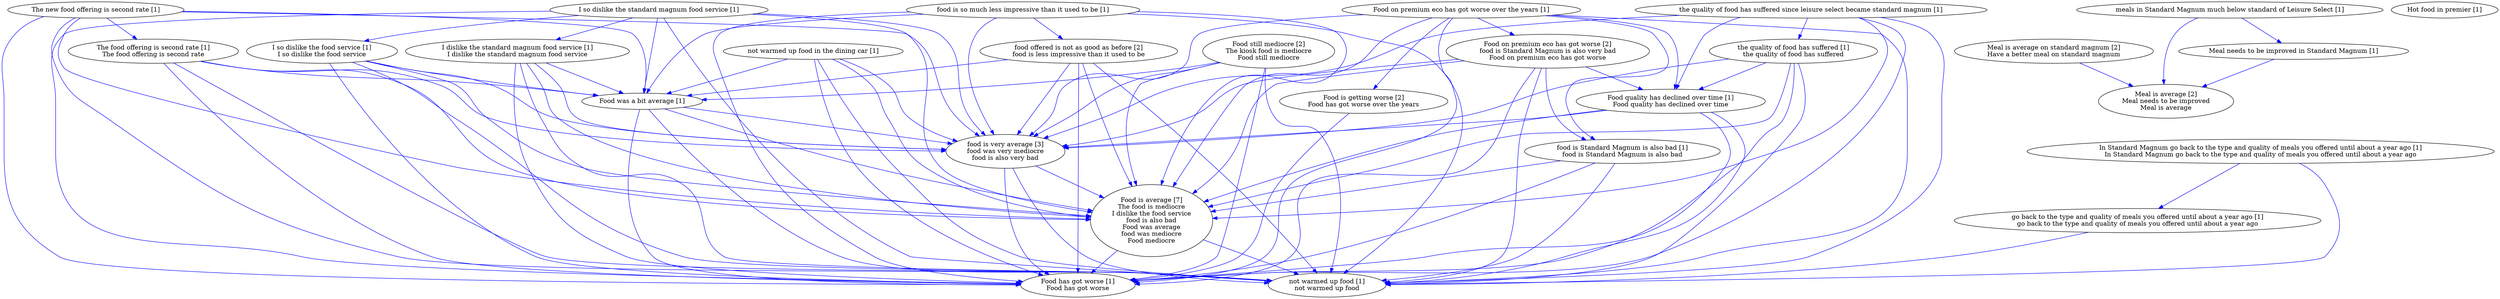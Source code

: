 digraph collapsedGraph {
"food is very average [3]\nfood was very mediocre\nfood is also very bad""Food still mediocre [2]\nThe kiosk food is mediocre\nFood still mediocre""Meal is average on standard magnum [2]\nHave a better meal on standard magnum""food offered is not as good as before [2]\nfood is less impressive than it used to be""Food is getting worse [2]\nFood has got worse over the years""Food is average [7]\nThe food is mediocre\nI dislike the food service\nfood is also bad\nFood was average\nfood was mediocre\nFood mediocre""Food on premium eco has got worse [2]\nfood is Standard Magnum is also very bad\nFood on premium eco has got worse""Meal is average [2]\nMeal needs to be improved\nMeal is average""Food quality has declined over time [1]\nFood quality has declined over time""Food on premium eco has got worse over the years [1]""Food has got worse [1]\nFood has got worse""Food was a bit average [1]""Hot food in premier [1]""I so dislike the standard magnum food service [1]""I dislike the standard magnum food service [1]\nI dislike the standard magnum food service""I so dislike the food service [1]\nI so dislike the food service""In Standard Magnum go back to the type and quality of meals you offered until about a year ago [1]\nIn Standard Magnum go back to the type and quality of meals you offered until about a year ago""go back to the type and quality of meals you offered until about a year ago [1]\ngo back to the type and quality of meals you offered until about a year ago""Meal needs to be improved in Standard Magnum [1]""The new food offering is second rate [1]""The food offering is second rate [1]\nThe food offering is second rate""food is Standard Magnum is also bad [1]\nfood is Standard Magnum is also bad""food is so much less impressive than it used to be [1]""meals in Standard Magnum much below standard of Leisure Select [1]""not warmed up food in the dining car [1]""not warmed up food [1]\nnot warmed up food""the quality of food has suffered since leisure select became standard magnum [1]""the quality of food has suffered [1]\nthe quality of food has suffered""Food on premium eco has got worse [2]\nfood is Standard Magnum is also very bad\nFood on premium eco has got worse" -> "Food is average [7]\nThe food is mediocre\nI dislike the food service\nfood is also bad\nFood was average\nfood was mediocre\nFood mediocre" [color=blue]
"food is Standard Magnum is also bad [1]\nfood is Standard Magnum is also bad" -> "not warmed up food [1]\nnot warmed up food" [color=blue]
"I so dislike the standard magnum food service [1]" -> "not warmed up food [1]\nnot warmed up food" [color=blue]
"Food quality has declined over time [1]\nFood quality has declined over time" -> "food is very average [3]\nfood was very mediocre\nfood is also very bad" [color=blue]
"Food on premium eco has got worse [2]\nfood is Standard Magnum is also very bad\nFood on premium eco has got worse" -> "Food has got worse [1]\nFood has got worse" [color=blue]
"food is very average [3]\nfood was very mediocre\nfood is also very bad" -> "not warmed up food [1]\nnot warmed up food" [color=blue]
"Food on premium eco has got worse [2]\nfood is Standard Magnum is also very bad\nFood on premium eco has got worse" -> "not warmed up food [1]\nnot warmed up food" [color=blue]
"the quality of food has suffered since leisure select became standard magnum [1]" -> "Food is average [7]\nThe food is mediocre\nI dislike the food service\nfood is also bad\nFood was average\nfood was mediocre\nFood mediocre" [color=blue]
"food is very average [3]\nfood was very mediocre\nfood is also very bad" -> "Food is average [7]\nThe food is mediocre\nI dislike the food service\nfood is also bad\nFood was average\nfood was mediocre\nFood mediocre" [color=blue]
"The food offering is second rate [1]\nThe food offering is second rate" -> "Food is average [7]\nThe food is mediocre\nI dislike the food service\nfood is also bad\nFood was average\nfood was mediocre\nFood mediocre" [color=blue]
"Food still mediocre [2]\nThe kiosk food is mediocre\nFood still mediocre" -> "not warmed up food [1]\nnot warmed up food" [color=blue]
"Food is average [7]\nThe food is mediocre\nI dislike the food service\nfood is also bad\nFood was average\nfood was mediocre\nFood mediocre" -> "not warmed up food [1]\nnot warmed up food" [color=blue]
"I so dislike the standard magnum food service [1]" -> "Food was a bit average [1]" [color=blue]
"Food still mediocre [2]\nThe kiosk food is mediocre\nFood still mediocre" -> "food is very average [3]\nfood was very mediocre\nfood is also very bad" [color=blue]
"I so dislike the standard magnum food service [1]" -> "food is very average [3]\nfood was very mediocre\nfood is also very bad" [color=blue]
"food is so much less impressive than it used to be [1]" -> "Food was a bit average [1]" [color=blue]
"food is so much less impressive than it used to be [1]" -> "not warmed up food [1]\nnot warmed up food" [color=blue]
"food is so much less impressive than it used to be [1]" -> "food is very average [3]\nfood was very mediocre\nfood is also very bad" [color=blue]
"food is so much less impressive than it used to be [1]" -> "food offered is not as good as before [2]\nfood is less impressive than it used to be" [color=blue]
"the quality of food has suffered since leisure select became standard magnum [1]" -> "Food quality has declined over time [1]\nFood quality has declined over time" [color=blue]
"not warmed up food in the dining car [1]" -> "food is very average [3]\nfood was very mediocre\nfood is also very bad" [color=blue]
"not warmed up food in the dining car [1]" -> "Food was a bit average [1]" [color=blue]
"Meal needs to be improved in Standard Magnum [1]" -> "Meal is average [2]\nMeal needs to be improved\nMeal is average" [color=blue]
"the quality of food has suffered [1]\nthe quality of food has suffered" -> "not warmed up food [1]\nnot warmed up food" [color=blue]
"the quality of food has suffered [1]\nthe quality of food has suffered" -> "food is very average [3]\nfood was very mediocre\nfood is also very bad" [color=blue]
"Food was a bit average [1]" -> "not warmed up food [1]\nnot warmed up food" [color=blue]
"Food on premium eco has got worse over the years [1]" -> "Food is average [7]\nThe food is mediocre\nI dislike the food service\nfood is also bad\nFood was average\nfood was mediocre\nFood mediocre" [color=blue]
"The new food offering is second rate [1]" -> "Food is average [7]\nThe food is mediocre\nI dislike the food service\nfood is also bad\nFood was average\nfood was mediocre\nFood mediocre" [color=blue]
"Food was a bit average [1]" -> "food is very average [3]\nfood was very mediocre\nfood is also very bad" [color=blue]
"I so dislike the standard magnum food service [1]" -> "Food is average [7]\nThe food is mediocre\nI dislike the food service\nfood is also bad\nFood was average\nfood was mediocre\nFood mediocre" [color=blue]
"The food offering is second rate [1]\nThe food offering is second rate" -> "food is very average [3]\nfood was very mediocre\nfood is also very bad" [color=blue]
"The food offering is second rate [1]\nThe food offering is second rate" -> "Food was a bit average [1]" [color=blue]
"The food offering is second rate [1]\nThe food offering is second rate" -> "not warmed up food [1]\nnot warmed up food" [color=blue]
"Food still mediocre [2]\nThe kiosk food is mediocre\nFood still mediocre" -> "Food was a bit average [1]" [color=blue]
"I so dislike the food service [1]\nI so dislike the food service" -> "Food was a bit average [1]" [color=blue]
"I so dislike the food service [1]\nI so dislike the food service" -> "not warmed up food [1]\nnot warmed up food" [color=blue]
"I so dislike the food service [1]\nI so dislike the food service" -> "food is very average [3]\nfood was very mediocre\nfood is also very bad" [color=blue]
"meals in Standard Magnum much below standard of Leisure Select [1]" -> "Meal needs to be improved in Standard Magnum [1]" [color=blue]
"Food quality has declined over time [1]\nFood quality has declined over time" -> "not warmed up food [1]\nnot warmed up food" [color=blue]
"food is Standard Magnum is also bad [1]\nfood is Standard Magnum is also bad" -> "Food is average [7]\nThe food is mediocre\nI dislike the food service\nfood is also bad\nFood was average\nfood was mediocre\nFood mediocre" [color=blue]
"food is Standard Magnum is also bad [1]\nfood is Standard Magnum is also bad" -> "Food has got worse [1]\nFood has got worse" [color=blue]
"go back to the type and quality of meals you offered until about a year ago [1]\ngo back to the type and quality of meals you offered until about a year ago" -> "not warmed up food [1]\nnot warmed up food" [color=blue]
"I dislike the standard magnum food service [1]\nI dislike the standard magnum food service" -> "not warmed up food [1]\nnot warmed up food" [color=blue]
"I dislike the standard magnum food service [1]\nI dislike the standard magnum food service" -> "Food was a bit average [1]" [color=blue]
"The new food offering is second rate [1]" -> "Food was a bit average [1]" [color=blue]
"The new food offering is second rate [1]" -> "food is very average [3]\nfood was very mediocre\nfood is also very bad" [color=blue]
"Food on premium eco has got worse [2]\nfood is Standard Magnum is also very bad\nFood on premium eco has got worse" -> "food is very average [3]\nfood was very mediocre\nfood is also very bad" [color=blue]
"The new food offering is second rate [1]" -> "not warmed up food [1]\nnot warmed up food" [color=blue]
"food is so much less impressive than it used to be [1]" -> "Food is average [7]\nThe food is mediocre\nI dislike the food service\nfood is also bad\nFood was average\nfood was mediocre\nFood mediocre" [color=blue]
"I dislike the standard magnum food service [1]\nI dislike the standard magnum food service" -> "Food is average [7]\nThe food is mediocre\nI dislike the food service\nfood is also bad\nFood was average\nfood was mediocre\nFood mediocre" [color=blue]
"meals in Standard Magnum much below standard of Leisure Select [1]" -> "Meal is average [2]\nMeal needs to be improved\nMeal is average" [color=blue]
"the quality of food has suffered [1]\nthe quality of food has suffered" -> "Food is average [7]\nThe food is mediocre\nI dislike the food service\nfood is also bad\nFood was average\nfood was mediocre\nFood mediocre" [color=blue]
"Food quality has declined over time [1]\nFood quality has declined over time" -> "Food is average [7]\nThe food is mediocre\nI dislike the food service\nfood is also bad\nFood was average\nfood was mediocre\nFood mediocre" [color=blue]
"Food was a bit average [1]" -> "Food is average [7]\nThe food is mediocre\nI dislike the food service\nfood is also bad\nFood was average\nfood was mediocre\nFood mediocre" [color=blue]
"Food on premium eco has got worse over the years [1]" -> "food is very average [3]\nfood was very mediocre\nfood is also very bad" [color=blue]
"Food on premium eco has got worse over the years [1]" -> "not warmed up food [1]\nnot warmed up food" [color=blue]
"Food on premium eco has got worse [2]\nfood is Standard Magnum is also very bad\nFood on premium eco has got worse" -> "Food quality has declined over time [1]\nFood quality has declined over time" [color=blue]
"food offered is not as good as before [2]\nfood is less impressive than it used to be" -> "Food is average [7]\nThe food is mediocre\nI dislike the food service\nfood is also bad\nFood was average\nfood was mediocre\nFood mediocre" [color=blue]
"I dislike the standard magnum food service [1]\nI dislike the standard magnum food service" -> "food is very average [3]\nfood was very mediocre\nfood is also very bad" [color=blue]
"Food on premium eco has got worse over the years [1]" -> "Food on premium eco has got worse [2]\nfood is Standard Magnum is also very bad\nFood on premium eco has got worse" [color=blue]
"Food on premium eco has got worse over the years [1]" -> "Food quality has declined over time [1]\nFood quality has declined over time" [color=blue]
"the quality of food has suffered since leisure select became standard magnum [1]" -> "not warmed up food [1]\nnot warmed up food" [color=blue]
"the quality of food has suffered [1]\nthe quality of food has suffered" -> "Food quality has declined over time [1]\nFood quality has declined over time" [color=blue]
"Meal is average on standard magnum [2]\nHave a better meal on standard magnum" -> "Meal is average [2]\nMeal needs to be improved\nMeal is average" [color=blue]
"Food is getting worse [2]\nFood has got worse over the years" -> "Food has got worse [1]\nFood has got worse" [color=blue]
"food offered is not as good as before [2]\nfood is less impressive than it used to be" -> "not warmed up food [1]\nnot warmed up food" [color=blue]
"food offered is not as good as before [2]\nfood is less impressive than it used to be" -> "food is very average [3]\nfood was very mediocre\nfood is also very bad" [color=blue]
"food offered is not as good as before [2]\nfood is less impressive than it used to be" -> "Food was a bit average [1]" [color=blue]
"not warmed up food in the dining car [1]" -> "Food is average [7]\nThe food is mediocre\nI dislike the food service\nfood is also bad\nFood was average\nfood was mediocre\nFood mediocre" [color=blue]
"the quality of food has suffered since leisure select became standard magnum [1]" -> "food is very average [3]\nfood was very mediocre\nfood is also very bad" [color=blue]
"In Standard Magnum go back to the type and quality of meals you offered until about a year ago [1]\nIn Standard Magnum go back to the type and quality of meals you offered until about a year ago" -> "not warmed up food [1]\nnot warmed up food" [color=blue]
"Food still mediocre [2]\nThe kiosk food is mediocre\nFood still mediocre" -> "Food is average [7]\nThe food is mediocre\nI dislike the food service\nfood is also bad\nFood was average\nfood was mediocre\nFood mediocre" [color=blue]
"I so dislike the food service [1]\nI so dislike the food service" -> "Food is average [7]\nThe food is mediocre\nI dislike the food service\nfood is also bad\nFood was average\nfood was mediocre\nFood mediocre" [color=blue]
"Food on premium eco has got worse over the years [1]" -> "Food has got worse [1]\nFood has got worse" [color=blue]
"I so dislike the standard magnum food service [1]" -> "I dislike the standard magnum food service [1]\nI dislike the standard magnum food service" [color=blue]
"I so dislike the standard magnum food service [1]" -> "I so dislike the food service [1]\nI so dislike the food service" [color=blue]
"In Standard Magnum go back to the type and quality of meals you offered until about a year ago [1]\nIn Standard Magnum go back to the type and quality of meals you offered until about a year ago" -> "go back to the type and quality of meals you offered until about a year ago [1]\ngo back to the type and quality of meals you offered until about a year ago" [color=blue]
"The new food offering is second rate [1]" -> "The food offering is second rate [1]\nThe food offering is second rate" [color=blue]
"not warmed up food in the dining car [1]" -> "not warmed up food [1]\nnot warmed up food" [color=blue]
"the quality of food has suffered since leisure select became standard magnum [1]" -> "the quality of food has suffered [1]\nthe quality of food has suffered" [color=blue]
"Food still mediocre [2]\nThe kiosk food is mediocre\nFood still mediocre" -> "Food has got worse [1]\nFood has got worse" [color=blue]
"Food is average [7]\nThe food is mediocre\nI dislike the food service\nfood is also bad\nFood was average\nfood was mediocre\nFood mediocre" -> "Food has got worse [1]\nFood has got worse" [color=blue]
"Food quality has declined over time [1]\nFood quality has declined over time" -> "Food has got worse [1]\nFood has got worse" [color=blue]
"Food on premium eco has got worse over the years [1]" -> "Food is getting worse [2]\nFood has got worse over the years" [color=blue]
"Food on premium eco has got worse over the years [1]" -> "food is Standard Magnum is also bad [1]\nfood is Standard Magnum is also bad" [color=blue]
"Food on premium eco has got worse [2]\nfood is Standard Magnum is also very bad\nFood on premium eco has got worse" -> "food is Standard Magnum is also bad [1]\nfood is Standard Magnum is also bad" [color=blue]
"Food was a bit average [1]" -> "Food has got worse [1]\nFood has got worse" [color=blue]
"I so dislike the standard magnum food service [1]" -> "Food has got worse [1]\nFood has got worse" [color=blue]
"I dislike the standard magnum food service [1]\nI dislike the standard magnum food service" -> "Food has got worse [1]\nFood has got worse" [color=blue]
"I so dislike the food service [1]\nI so dislike the food service" -> "Food has got worse [1]\nFood has got worse" [color=blue]
"The new food offering is second rate [1]" -> "Food has got worse [1]\nFood has got worse" [color=blue]
"The food offering is second rate [1]\nThe food offering is second rate" -> "Food has got worse [1]\nFood has got worse" [color=blue]
"food is so much less impressive than it used to be [1]" -> "Food has got worse [1]\nFood has got worse" [color=blue]
"food offered is not as good as before [2]\nfood is less impressive than it used to be" -> "Food has got worse [1]\nFood has got worse" [color=blue]
"food is very average [3]\nfood was very mediocre\nfood is also very bad" -> "Food has got worse [1]\nFood has got worse" [color=blue]
"not warmed up food in the dining car [1]" -> "Food has got worse [1]\nFood has got worse" [color=blue]
"the quality of food has suffered since leisure select became standard magnum [1]" -> "Food has got worse [1]\nFood has got worse" [color=blue]
"the quality of food has suffered [1]\nthe quality of food has suffered" -> "Food has got worse [1]\nFood has got worse" [color=blue]
}